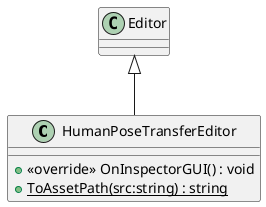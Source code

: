 @startuml
class HumanPoseTransferEditor {
    + <<override>> OnInspectorGUI() : void
    + {static} ToAssetPath(src:string) : string
}
Editor <|-- HumanPoseTransferEditor
@enduml

